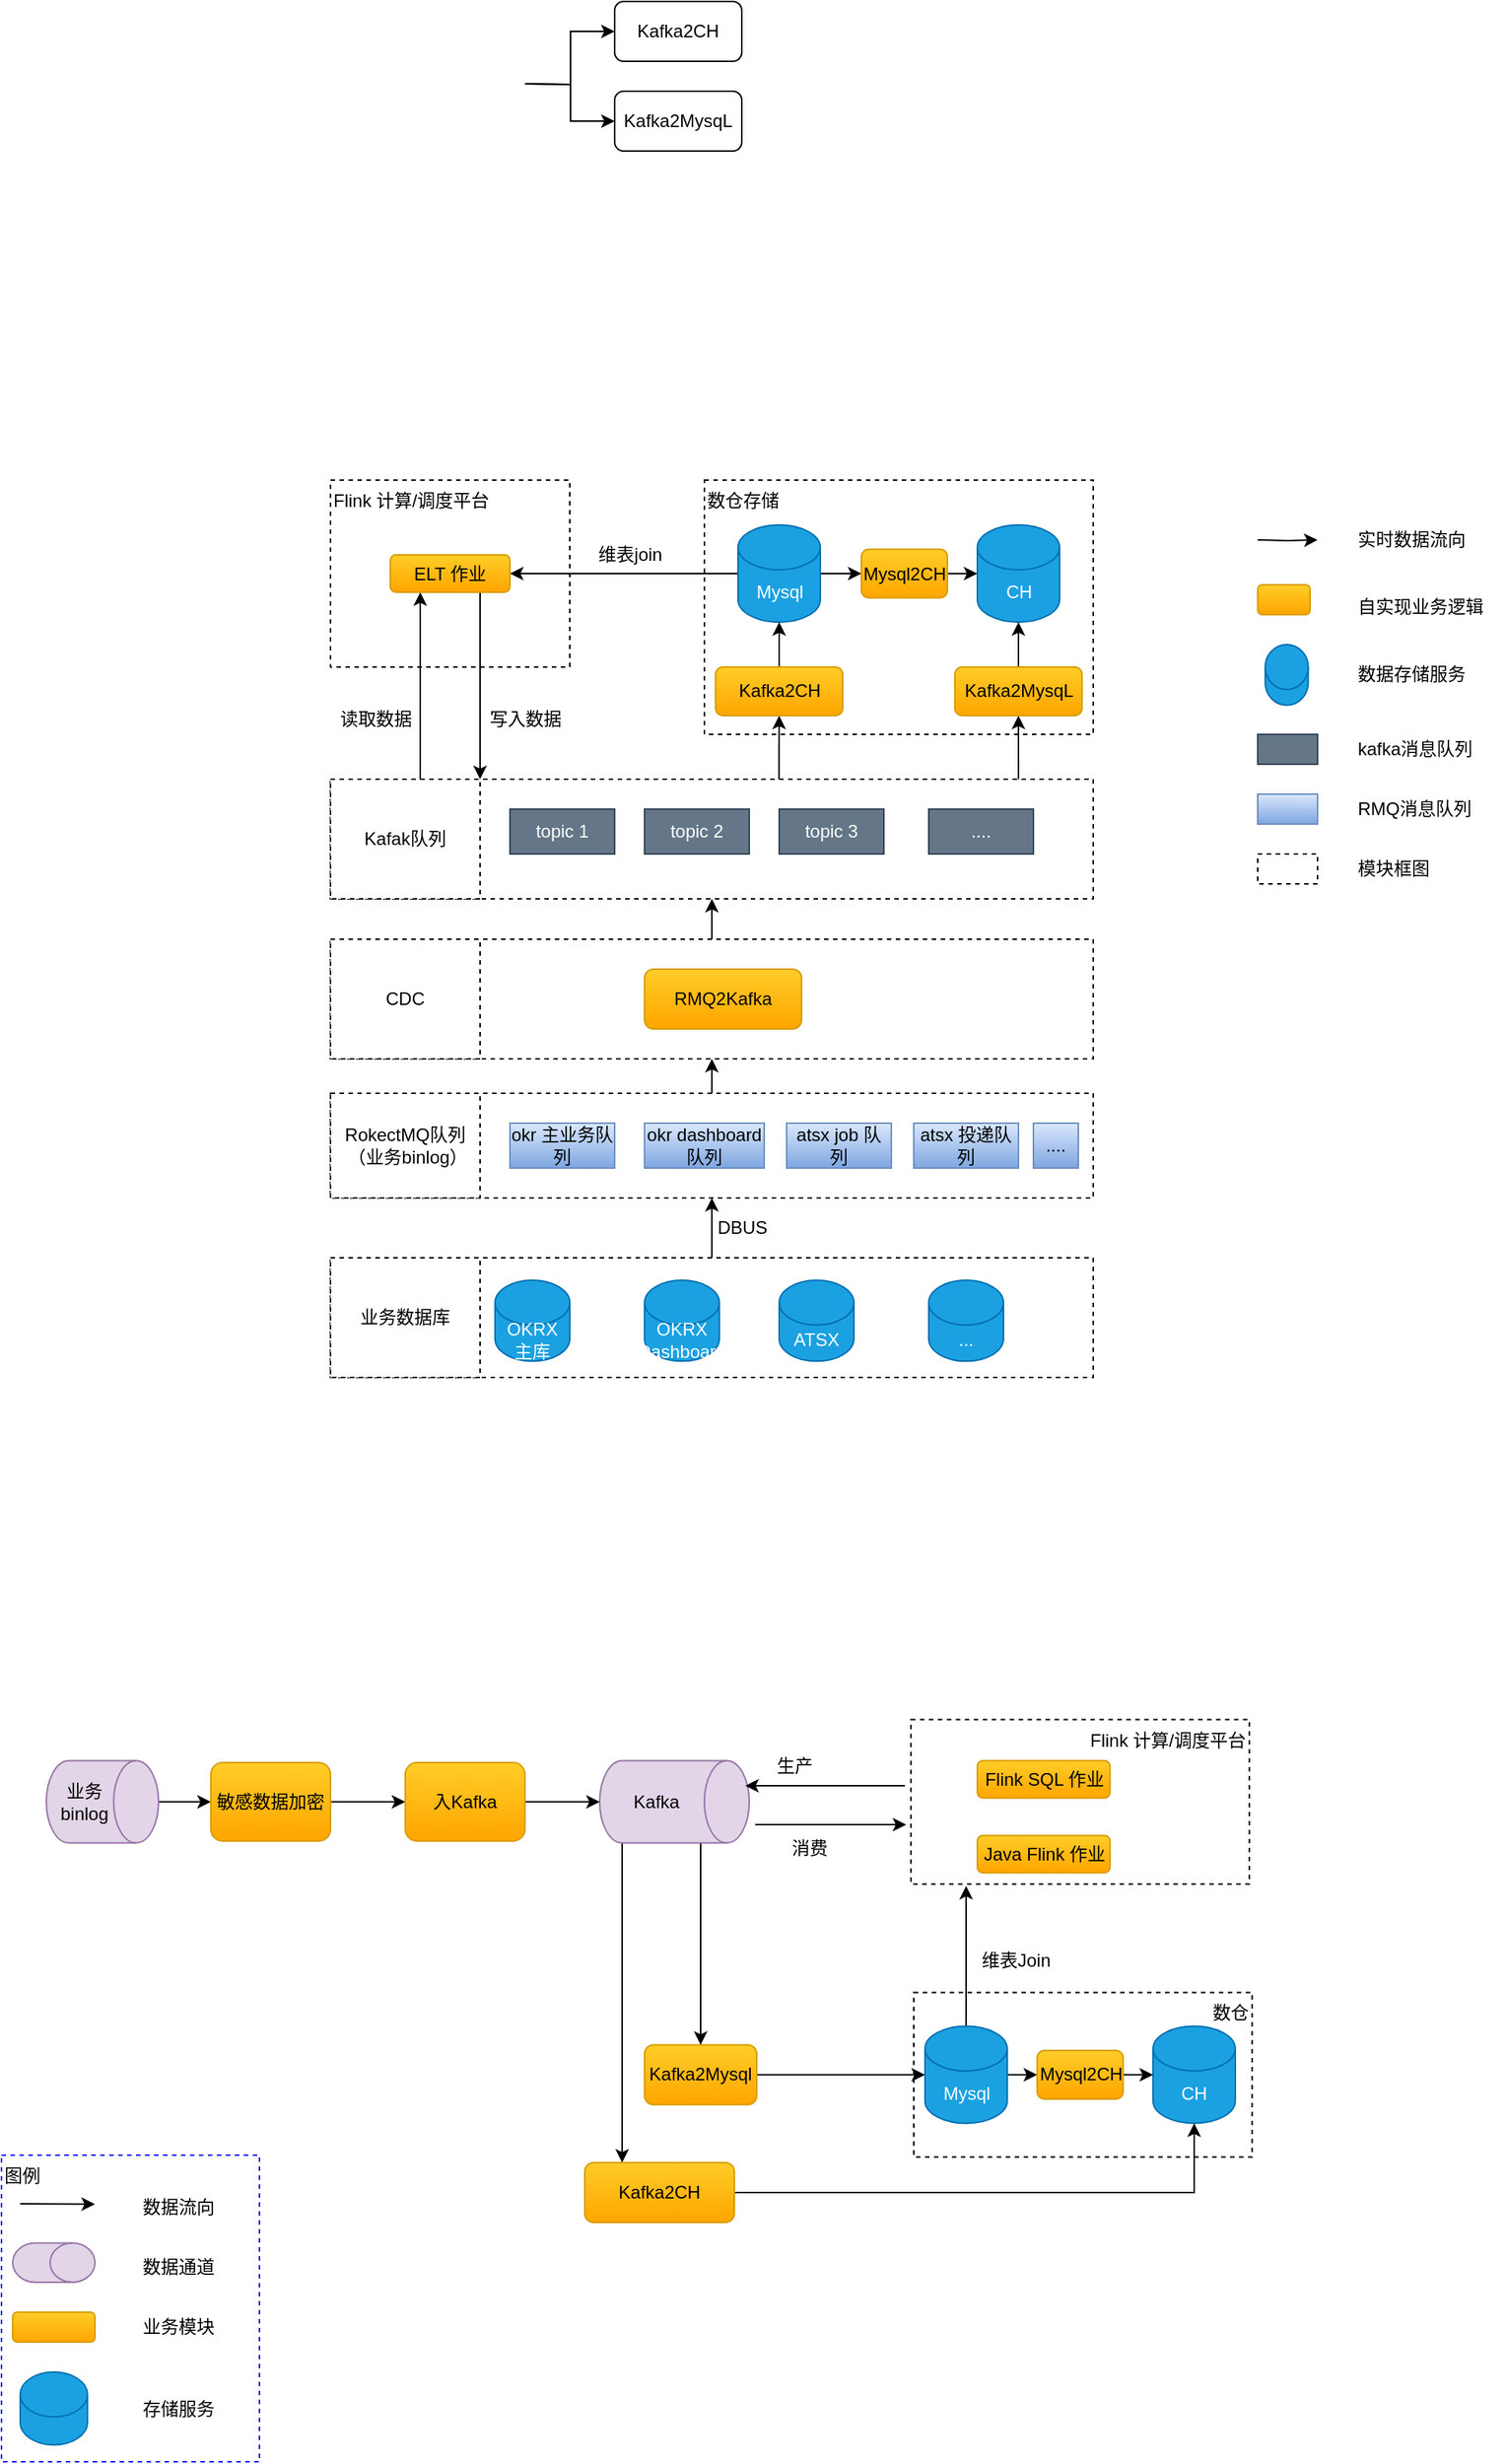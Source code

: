 <mxfile version="14.2.4" type="github">
  <diagram name="Page-1" id="74e2e168-ea6b-b213-b513-2b3c1d86103e">
    <mxGraphModel dx="1426" dy="769" grid="1" gridSize="10" guides="1" tooltips="1" connect="1" arrows="1" fold="1" page="1" pageScale="1" pageWidth="50000" pageHeight="50000" background="#ffffff" math="0" shadow="0">
      <root>
        <mxCell id="0" />
        <mxCell id="1" parent="0" />
        <mxCell id="NLmopnV-vXzY3RXHKh_Q-37" style="edgeStyle=orthogonalEdgeStyle;rounded=0;orthogonalLoop=1;jettySize=auto;html=1;exitX=0.5;exitY=0;exitDx=0;exitDy=0;entryX=0.5;entryY=1;entryDx=0;entryDy=0;strokeWidth=1;" edge="1" parent="1" source="NLmopnV-vXzY3RXHKh_Q-24" target="NLmopnV-vXzY3RXHKh_Q-35">
          <mxGeometry relative="1" as="geometry" />
        </mxCell>
        <mxCell id="NLmopnV-vXzY3RXHKh_Q-24" value="" style="rounded=0;whiteSpace=wrap;html=1;strokeWidth=1;fillColor=none;align=left;dashed=1;" vertex="1" parent="1">
          <mxGeometry x="300" y="1140" width="510" height="80" as="geometry" />
        </mxCell>
        <mxCell id="NLmopnV-vXzY3RXHKh_Q-28" value="业务数据库" style="whiteSpace=wrap;html=1;strokeWidth=1;align=center;dashed=1;" vertex="1" parent="1">
          <mxGeometry x="300" y="1140" width="100" height="80" as="geometry" />
        </mxCell>
        <mxCell id="NLmopnV-vXzY3RXHKh_Q-31" value="OKRX 主库" style="shape=cylinder3;whiteSpace=wrap;html=1;boundedLbl=1;backgroundOutline=1;size=15;strokeWidth=1;fillColor=#1ba1e2;align=center;strokeColor=#006EAF;fontColor=#ffffff;aspect=fixed;" vertex="1" parent="1">
          <mxGeometry x="410" y="1155" width="50" height="54.16" as="geometry" />
        </mxCell>
        <mxCell id="NLmopnV-vXzY3RXHKh_Q-91" style="edgeStyle=orthogonalEdgeStyle;rounded=0;orthogonalLoop=1;jettySize=auto;html=1;exitX=0.5;exitY=0;exitDx=0;exitDy=0;entryX=0.5;entryY=1;entryDx=0;entryDy=0;strokeWidth=1;" edge="1" parent="1" source="NLmopnV-vXzY3RXHKh_Q-35" target="NLmopnV-vXzY3RXHKh_Q-43">
          <mxGeometry relative="1" as="geometry" />
        </mxCell>
        <mxCell id="NLmopnV-vXzY3RXHKh_Q-35" value="" style="rounded=0;whiteSpace=wrap;html=1;strokeWidth=1;fillColor=none;align=left;dashed=1;" vertex="1" parent="1">
          <mxGeometry x="300" y="1030" width="510" height="70" as="geometry" />
        </mxCell>
        <mxCell id="NLmopnV-vXzY3RXHKh_Q-36" value="RokectMQ队列&lt;br&gt;&amp;nbsp;（业务binlog）" style="whiteSpace=wrap;html=1;strokeWidth=1;align=center;dashed=1;" vertex="1" parent="1">
          <mxGeometry x="300" y="1030" width="100" height="70" as="geometry" />
        </mxCell>
        <mxCell id="NLmopnV-vXzY3RXHKh_Q-38" value="DBUS" style="text;html=1;align=center;verticalAlign=middle;resizable=0;points=[];autosize=1;" vertex="1" parent="1">
          <mxGeometry x="550" y="1110" width="50" height="20" as="geometry" />
        </mxCell>
        <mxCell id="NLmopnV-vXzY3RXHKh_Q-40" value="okr 主业务队列" style="rounded=0;whiteSpace=wrap;html=1;strokeWidth=1;fillColor=#dae8fc;align=center;strokeColor=#6c8ebf;gradientColor=#7ea6e0;" vertex="1" parent="1">
          <mxGeometry x="420" y="1050" width="70" height="30" as="geometry" />
        </mxCell>
        <mxCell id="NLmopnV-vXzY3RXHKh_Q-41" value="okr dashboard队列" style="rounded=0;whiteSpace=wrap;html=1;strokeWidth=1;fillColor=#dae8fc;align=center;strokeColor=#6c8ebf;gradientColor=#7ea6e0;" vertex="1" parent="1">
          <mxGeometry x="510" y="1050" width="80" height="30" as="geometry" />
        </mxCell>
        <mxCell id="NLmopnV-vXzY3RXHKh_Q-42" value="atsx job 队列" style="rounded=0;whiteSpace=wrap;html=1;strokeWidth=1;fillColor=#dae8fc;align=center;strokeColor=#6c8ebf;gradientColor=#7ea6e0;" vertex="1" parent="1">
          <mxGeometry x="605" y="1050" width="70" height="30" as="geometry" />
        </mxCell>
        <mxCell id="NLmopnV-vXzY3RXHKh_Q-92" style="edgeStyle=orthogonalEdgeStyle;rounded=0;orthogonalLoop=1;jettySize=auto;html=1;exitX=0.5;exitY=0;exitDx=0;exitDy=0;entryX=0.5;entryY=1;entryDx=0;entryDy=0;strokeWidth=1;" edge="1" parent="1" source="NLmopnV-vXzY3RXHKh_Q-43" target="NLmopnV-vXzY3RXHKh_Q-51">
          <mxGeometry relative="1" as="geometry" />
        </mxCell>
        <mxCell id="NLmopnV-vXzY3RXHKh_Q-43" value="" style="rounded=0;whiteSpace=wrap;html=1;strokeWidth=1;fillColor=none;align=left;dashed=1;" vertex="1" parent="1">
          <mxGeometry x="300" y="927" width="510" height="80" as="geometry" />
        </mxCell>
        <mxCell id="NLmopnV-vXzY3RXHKh_Q-44" value="CDC" style="whiteSpace=wrap;html=1;strokeWidth=1;align=center;dashed=1;" vertex="1" parent="1">
          <mxGeometry x="300" y="927" width="100" height="80" as="geometry" />
        </mxCell>
        <mxCell id="NLmopnV-vXzY3RXHKh_Q-45" value="RMQ2Kafka" style="rounded=1;whiteSpace=wrap;html=1;strokeWidth=1;fillColor=#ffcd28;align=center;strokeColor=#d79b00;gradientColor=#ffa500;" vertex="1" parent="1">
          <mxGeometry x="510" y="947" width="105" height="40" as="geometry" />
        </mxCell>
        <mxCell id="NLmopnV-vXzY3RXHKh_Q-46" value="atsx 投递队列" style="rounded=0;whiteSpace=wrap;html=1;strokeWidth=1;fillColor=#dae8fc;align=center;strokeColor=#6c8ebf;gradientColor=#7ea6e0;" vertex="1" parent="1">
          <mxGeometry x="690" y="1050" width="70" height="30" as="geometry" />
        </mxCell>
        <mxCell id="NLmopnV-vXzY3RXHKh_Q-47" value="...." style="rounded=0;whiteSpace=wrap;html=1;strokeWidth=1;fillColor=#dae8fc;align=center;strokeColor=#6c8ebf;gradientColor=#7ea6e0;" vertex="1" parent="1">
          <mxGeometry x="770" y="1050" width="30" height="30" as="geometry" />
        </mxCell>
        <mxCell id="NLmopnV-vXzY3RXHKh_Q-48" value="ATSX" style="shape=cylinder3;whiteSpace=wrap;html=1;boundedLbl=1;backgroundOutline=1;size=15;strokeWidth=1;fillColor=#1ba1e2;align=center;strokeColor=#006EAF;fontColor=#ffffff;aspect=fixed;" vertex="1" parent="1">
          <mxGeometry x="600" y="1155" width="50" height="54.16" as="geometry" />
        </mxCell>
        <mxCell id="NLmopnV-vXzY3RXHKh_Q-49" value="..." style="shape=cylinder3;whiteSpace=wrap;html=1;boundedLbl=1;backgroundOutline=1;size=15;strokeWidth=1;fillColor=#1ba1e2;align=center;strokeColor=#006EAF;fontColor=#ffffff;aspect=fixed;" vertex="1" parent="1">
          <mxGeometry x="700" y="1155" width="50" height="54.16" as="geometry" />
        </mxCell>
        <mxCell id="NLmopnV-vXzY3RXHKh_Q-50" value="OKRX Dashboard" style="shape=cylinder3;whiteSpace=wrap;html=1;boundedLbl=1;backgroundOutline=1;size=15;strokeWidth=1;fillColor=#1ba1e2;align=center;strokeColor=#006EAF;fontColor=#ffffff;aspect=fixed;" vertex="1" parent="1">
          <mxGeometry x="510" y="1155" width="50" height="54.16" as="geometry" />
        </mxCell>
        <mxCell id="NLmopnV-vXzY3RXHKh_Q-63" style="edgeStyle=orthogonalEdgeStyle;rounded=0;orthogonalLoop=1;jettySize=auto;html=1;exitX=0.902;exitY=0;exitDx=0;exitDy=0;entryX=0.5;entryY=1;entryDx=0;entryDy=0;strokeWidth=1;exitPerimeter=0;" edge="1" parent="1" source="NLmopnV-vXzY3RXHKh_Q-51" target="NLmopnV-vXzY3RXHKh_Q-62">
          <mxGeometry relative="1" as="geometry">
            <mxPoint x="752.98" y="820" as="sourcePoint" />
          </mxGeometry>
        </mxCell>
        <mxCell id="NLmopnV-vXzY3RXHKh_Q-51" value="" style="rounded=0;whiteSpace=wrap;html=1;strokeWidth=1;fillColor=none;align=left;dashed=1;" vertex="1" parent="1">
          <mxGeometry x="300" y="820" width="510" height="80" as="geometry" />
        </mxCell>
        <mxCell id="NLmopnV-vXzY3RXHKh_Q-52" value="Kafak队列" style="whiteSpace=wrap;html=1;strokeWidth=1;align=center;dashed=1;" vertex="1" parent="1">
          <mxGeometry x="300" y="820" width="100" height="80" as="geometry" />
        </mxCell>
        <mxCell id="NLmopnV-vXzY3RXHKh_Q-53" value="topic 1" style="rounded=0;whiteSpace=wrap;html=1;strokeWidth=1;fillColor=#647687;align=center;strokeColor=#314354;fontColor=#ffffff;" vertex="1" parent="1">
          <mxGeometry x="420" y="840" width="70" height="30" as="geometry" />
        </mxCell>
        <mxCell id="NLmopnV-vXzY3RXHKh_Q-54" value="topic 2" style="rounded=0;whiteSpace=wrap;html=1;strokeWidth=1;fillColor=#647687;align=center;strokeColor=#314354;fontColor=#ffffff;" vertex="1" parent="1">
          <mxGeometry x="510" y="840" width="70" height="30" as="geometry" />
        </mxCell>
        <mxCell id="NLmopnV-vXzY3RXHKh_Q-65" style="edgeStyle=orthogonalEdgeStyle;rounded=0;orthogonalLoop=1;jettySize=auto;html=1;entryX=0.5;entryY=1;entryDx=0;entryDy=0;strokeWidth=1;exitX=0.588;exitY=0;exitDx=0;exitDy=0;exitPerimeter=0;" edge="1" parent="1" source="NLmopnV-vXzY3RXHKh_Q-51" target="NLmopnV-vXzY3RXHKh_Q-61">
          <mxGeometry relative="1" as="geometry">
            <mxPoint x="650" y="810" as="sourcePoint" />
          </mxGeometry>
        </mxCell>
        <mxCell id="NLmopnV-vXzY3RXHKh_Q-55" value="topic 3" style="rounded=0;whiteSpace=wrap;html=1;strokeWidth=1;fillColor=#647687;align=center;strokeColor=#314354;fontColor=#ffffff;" vertex="1" parent="1">
          <mxGeometry x="600" y="840" width="70" height="30" as="geometry" />
        </mxCell>
        <mxCell id="NLmopnV-vXzY3RXHKh_Q-56" value="...." style="rounded=0;whiteSpace=wrap;html=1;strokeWidth=1;fillColor=#647687;align=center;strokeColor=#314354;fontColor=#ffffff;" vertex="1" parent="1">
          <mxGeometry x="700" y="840" width="70" height="30" as="geometry" />
        </mxCell>
        <mxCell id="NLmopnV-vXzY3RXHKh_Q-97" style="edgeStyle=orthogonalEdgeStyle;rounded=0;orthogonalLoop=1;jettySize=auto;html=1;exitX=1;exitY=0.5;exitDx=0;exitDy=0;exitPerimeter=0;strokeWidth=1;" edge="1" parent="1" source="NLmopnV-vXzY3RXHKh_Q-57">
          <mxGeometry relative="1" as="geometry">
            <mxPoint x="655" y="682.5" as="targetPoint" />
          </mxGeometry>
        </mxCell>
        <mxCell id="NLmopnV-vXzY3RXHKh_Q-109" style="edgeStyle=orthogonalEdgeStyle;rounded=0;orthogonalLoop=1;jettySize=auto;html=1;exitX=0;exitY=0.5;exitDx=0;exitDy=0;exitPerimeter=0;entryX=1;entryY=0.5;entryDx=0;entryDy=0;strokeWidth=1;" edge="1" parent="1" source="NLmopnV-vXzY3RXHKh_Q-57" target="NLmopnV-vXzY3RXHKh_Q-72">
          <mxGeometry relative="1" as="geometry" />
        </mxCell>
        <mxCell id="NLmopnV-vXzY3RXHKh_Q-57" value="Mysql" style="shape=cylinder3;whiteSpace=wrap;html=1;boundedLbl=1;backgroundOutline=1;size=15;strokeWidth=1;fillColor=#1ba1e2;align=center;strokeColor=#006EAF;fontColor=#ffffff;" vertex="1" parent="1">
          <mxGeometry x="572.5" y="650" width="55" height="65" as="geometry" />
        </mxCell>
        <mxCell id="NLmopnV-vXzY3RXHKh_Q-58" value="CH" style="shape=cylinder3;whiteSpace=wrap;html=1;boundedLbl=1;backgroundOutline=1;size=15;strokeWidth=1;fillColor=#1ba1e2;align=center;strokeColor=#006EAF;fontColor=#ffffff;" vertex="1" parent="1">
          <mxGeometry x="732.5" y="650" width="55" height="65" as="geometry" />
        </mxCell>
        <mxCell id="NLmopnV-vXzY3RXHKh_Q-59" value="Flink 计算/调度平台" style="rounded=0;whiteSpace=wrap;html=1;strokeWidth=1;align=left;fillColor=none;verticalAlign=top;dashed=1;" vertex="1" parent="1">
          <mxGeometry x="300" y="620" width="160" height="125" as="geometry" />
        </mxCell>
        <mxCell id="NLmopnV-vXzY3RXHKh_Q-67" style="edgeStyle=orthogonalEdgeStyle;rounded=0;orthogonalLoop=1;jettySize=auto;html=1;exitX=0.5;exitY=0;exitDx=0;exitDy=0;entryX=0.5;entryY=1;entryDx=0;entryDy=0;entryPerimeter=0;strokeWidth=1;" edge="1" parent="1" source="NLmopnV-vXzY3RXHKh_Q-61" target="NLmopnV-vXzY3RXHKh_Q-57">
          <mxGeometry relative="1" as="geometry" />
        </mxCell>
        <mxCell id="NLmopnV-vXzY3RXHKh_Q-61" value="Kafka2CH" style="rounded=1;whiteSpace=wrap;html=1;strokeWidth=1;fillColor=#ffcd28;align=center;strokeColor=#d79b00;gradientColor=#ffa500;" vertex="1" parent="1">
          <mxGeometry x="557.5" y="745" width="85" height="32.5" as="geometry" />
        </mxCell>
        <mxCell id="NLmopnV-vXzY3RXHKh_Q-68" style="edgeStyle=orthogonalEdgeStyle;rounded=0;orthogonalLoop=1;jettySize=auto;html=1;exitX=0.5;exitY=0;exitDx=0;exitDy=0;entryX=0.5;entryY=1;entryDx=0;entryDy=0;entryPerimeter=0;strokeWidth=1;" edge="1" parent="1" source="NLmopnV-vXzY3RXHKh_Q-62" target="NLmopnV-vXzY3RXHKh_Q-58">
          <mxGeometry relative="1" as="geometry" />
        </mxCell>
        <mxCell id="NLmopnV-vXzY3RXHKh_Q-62" value="Kafka2MysqL" style="rounded=1;whiteSpace=wrap;html=1;strokeWidth=1;fillColor=#ffcd28;align=center;strokeColor=#d79b00;gradientColor=#ffa500;" vertex="1" parent="1">
          <mxGeometry x="717.5" y="745" width="85" height="32.5" as="geometry" />
        </mxCell>
        <mxCell id="NLmopnV-vXzY3RXHKh_Q-96" style="edgeStyle=orthogonalEdgeStyle;rounded=0;orthogonalLoop=1;jettySize=auto;html=1;entryX=0;entryY=0.5;entryDx=0;entryDy=0;entryPerimeter=0;strokeWidth=1;" edge="1" parent="1" source="NLmopnV-vXzY3RXHKh_Q-125" target="NLmopnV-vXzY3RXHKh_Q-58">
          <mxGeometry relative="1" as="geometry">
            <mxPoint x="715" y="682.5" as="sourcePoint" />
          </mxGeometry>
        </mxCell>
        <mxCell id="NLmopnV-vXzY3RXHKh_Q-112" style="edgeStyle=orthogonalEdgeStyle;rounded=0;orthogonalLoop=1;jettySize=auto;html=1;exitX=0.75;exitY=1;exitDx=0;exitDy=0;entryX=1;entryY=0;entryDx=0;entryDy=0;strokeWidth=1;" edge="1" parent="1" source="NLmopnV-vXzY3RXHKh_Q-72" target="NLmopnV-vXzY3RXHKh_Q-52">
          <mxGeometry relative="1" as="geometry" />
        </mxCell>
        <mxCell id="NLmopnV-vXzY3RXHKh_Q-118" style="edgeStyle=orthogonalEdgeStyle;rounded=0;orthogonalLoop=1;jettySize=auto;html=1;exitX=0.25;exitY=1;exitDx=0;exitDy=0;entryX=0.6;entryY=0;entryDx=0;entryDy=0;entryPerimeter=0;strokeWidth=1;endArrow=none;endFill=0;startArrow=classic;startFill=1;" edge="1" parent="1" source="NLmopnV-vXzY3RXHKh_Q-72" target="NLmopnV-vXzY3RXHKh_Q-52">
          <mxGeometry relative="1" as="geometry" />
        </mxCell>
        <mxCell id="NLmopnV-vXzY3RXHKh_Q-72" value="ELT 作业" style="rounded=1;whiteSpace=wrap;html=1;strokeWidth=1;fillColor=#ffcd28;align=center;strokeColor=#d79b00;gradientColor=#ffa500;" vertex="1" parent="1">
          <mxGeometry x="340" y="670" width="80" height="25" as="geometry" />
        </mxCell>
        <mxCell id="NLmopnV-vXzY3RXHKh_Q-88" style="edgeStyle=orthogonalEdgeStyle;rounded=0;orthogonalLoop=1;jettySize=auto;html=1;exitX=1;exitY=0.5;exitDx=0;exitDy=0;entryX=0;entryY=0.5;entryDx=0;entryDy=0;strokeWidth=1;" edge="1" parent="1" target="NLmopnV-vXzY3RXHKh_Q-85">
          <mxGeometry relative="1" as="geometry">
            <mxPoint x="430" y="355" as="sourcePoint" />
          </mxGeometry>
        </mxCell>
        <mxCell id="NLmopnV-vXzY3RXHKh_Q-89" style="edgeStyle=orthogonalEdgeStyle;rounded=0;orthogonalLoop=1;jettySize=auto;html=1;exitX=1;exitY=0.5;exitDx=0;exitDy=0;entryX=0;entryY=0.5;entryDx=0;entryDy=0;strokeWidth=1;" edge="1" parent="1" target="NLmopnV-vXzY3RXHKh_Q-87">
          <mxGeometry relative="1" as="geometry">
            <mxPoint x="430" y="355" as="sourcePoint" />
          </mxGeometry>
        </mxCell>
        <mxCell id="NLmopnV-vXzY3RXHKh_Q-85" value="Kafka2CH" style="rounded=1;whiteSpace=wrap;html=1;strokeWidth=1;fillColor=#ffffff;align=center;" vertex="1" parent="1">
          <mxGeometry x="490" y="300" width="85" height="40" as="geometry" />
        </mxCell>
        <mxCell id="NLmopnV-vXzY3RXHKh_Q-87" value="Kafka2MysqL" style="rounded=1;whiteSpace=wrap;html=1;strokeWidth=1;fillColor=#ffffff;align=center;" vertex="1" parent="1">
          <mxGeometry x="490" y="360" width="85" height="40" as="geometry" />
        </mxCell>
        <mxCell id="NLmopnV-vXzY3RXHKh_Q-98" value="数仓存储" style="rounded=0;whiteSpace=wrap;html=1;strokeWidth=1;fillColor=none;align=left;verticalAlign=top;dashed=1;" vertex="1" parent="1">
          <mxGeometry x="550" y="620" width="260" height="170" as="geometry" />
        </mxCell>
        <mxCell id="NLmopnV-vXzY3RXHKh_Q-115" value="写入数据" style="text;html=1;align=center;verticalAlign=middle;resizable=0;points=[];autosize=1;" vertex="1" parent="1">
          <mxGeometry x="400" y="770" width="60" height="20" as="geometry" />
        </mxCell>
        <mxCell id="NLmopnV-vXzY3RXHKh_Q-116" value="维表join" style="text;html=1;align=center;verticalAlign=middle;resizable=0;points=[];autosize=1;" vertex="1" parent="1">
          <mxGeometry x="470" y="660" width="60" height="20" as="geometry" />
        </mxCell>
        <mxCell id="NLmopnV-vXzY3RXHKh_Q-119" value="读取数据" style="text;html=1;align=center;verticalAlign=middle;resizable=0;points=[];autosize=1;" vertex="1" parent="1">
          <mxGeometry x="300" y="770" width="60" height="20" as="geometry" />
        </mxCell>
        <mxCell id="NLmopnV-vXzY3RXHKh_Q-120" style="edgeStyle=orthogonalEdgeStyle;rounded=0;orthogonalLoop=1;jettySize=auto;html=1;entryX=0.6;entryY=0;entryDx=0;entryDy=0;entryPerimeter=0;strokeWidth=1;endArrow=none;endFill=0;startArrow=classic;startFill=1;" edge="1" parent="1">
          <mxGeometry relative="1" as="geometry">
            <mxPoint x="960" y="660" as="sourcePoint" />
            <mxPoint x="920" y="660" as="targetPoint" />
          </mxGeometry>
        </mxCell>
        <mxCell id="NLmopnV-vXzY3RXHKh_Q-121" value="实时数据流向" style="text;html=1;align=left;verticalAlign=middle;resizable=0;points=[];autosize=1;" vertex="1" parent="1">
          <mxGeometry x="985" y="650" width="90" height="20" as="geometry" />
        </mxCell>
        <mxCell id="NLmopnV-vXzY3RXHKh_Q-124" value="" style="rounded=1;whiteSpace=wrap;html=1;strokeWidth=1;fillColor=#ffcd28;align=center;strokeColor=#d79b00;gradientColor=#ffa500;" vertex="1" parent="1">
          <mxGeometry x="920" y="690" width="35" height="20" as="geometry" />
        </mxCell>
        <mxCell id="NLmopnV-vXzY3RXHKh_Q-125" value="Mysql2CH" style="rounded=1;whiteSpace=wrap;html=1;strokeWidth=1;fillColor=#ffcd28;align=center;strokeColor=#d79b00;gradientColor=#ffa500;" vertex="1" parent="1">
          <mxGeometry x="655" y="666.25" width="57.5" height="32.5" as="geometry" />
        </mxCell>
        <mxCell id="NLmopnV-vXzY3RXHKh_Q-127" value="自实现业务逻辑" style="text;html=1;align=left;verticalAlign=middle;resizable=0;points=[];autosize=1;" vertex="1" parent="1">
          <mxGeometry x="985" y="695" width="100" height="20" as="geometry" />
        </mxCell>
        <mxCell id="NLmopnV-vXzY3RXHKh_Q-128" value="" style="shape=cylinder3;whiteSpace=wrap;html=1;boundedLbl=1;backgroundOutline=1;size=15;strokeWidth=1;fillColor=#1ba1e2;align=center;strokeColor=#006EAF;fontColor=#ffffff;" vertex="1" parent="1">
          <mxGeometry x="925" y="730" width="28.75" height="40.5" as="geometry" />
        </mxCell>
        <mxCell id="NLmopnV-vXzY3RXHKh_Q-129" value="数据存储服务" style="text;html=1;align=left;verticalAlign=middle;resizable=0;points=[];autosize=1;" vertex="1" parent="1">
          <mxGeometry x="985" y="740.25" width="90" height="20" as="geometry" />
        </mxCell>
        <mxCell id="NLmopnV-vXzY3RXHKh_Q-130" value="" style="rounded=0;whiteSpace=wrap;html=1;strokeWidth=1;fillColor=#647687;align=center;strokeColor=#314354;fontColor=#ffffff;" vertex="1" parent="1">
          <mxGeometry x="920" y="790" width="40" height="20" as="geometry" />
        </mxCell>
        <mxCell id="NLmopnV-vXzY3RXHKh_Q-132" value="kafka消息队列" style="text;html=1;align=left;verticalAlign=middle;resizable=0;points=[];autosize=1;" vertex="1" parent="1">
          <mxGeometry x="985" y="790" width="90" height="20" as="geometry" />
        </mxCell>
        <mxCell id="NLmopnV-vXzY3RXHKh_Q-138" value="" style="rounded=0;whiteSpace=wrap;html=1;strokeWidth=1;fillColor=#dae8fc;align=center;strokeColor=#6c8ebf;gradientColor=#7ea6e0;" vertex="1" parent="1">
          <mxGeometry x="920" y="830" width="40" height="20" as="geometry" />
        </mxCell>
        <mxCell id="NLmopnV-vXzY3RXHKh_Q-139" value="RMQ消息队列" style="text;html=1;align=left;verticalAlign=middle;resizable=0;points=[];autosize=1;" vertex="1" parent="1">
          <mxGeometry x="985" y="830" width="90" height="20" as="geometry" />
        </mxCell>
        <mxCell id="NLmopnV-vXzY3RXHKh_Q-142" value="" style="rounded=0;whiteSpace=wrap;html=1;strokeWidth=1;fillColor=none;align=left;dashed=1;" vertex="1" parent="1">
          <mxGeometry x="920" y="870" width="40" height="20" as="geometry" />
        </mxCell>
        <mxCell id="NLmopnV-vXzY3RXHKh_Q-143" value="模块框图" style="text;html=1;align=left;verticalAlign=middle;resizable=0;points=[];autosize=1;" vertex="1" parent="1">
          <mxGeometry x="985" y="870" width="60" height="20" as="geometry" />
        </mxCell>
        <mxCell id="NLmopnV-vXzY3RXHKh_Q-144" style="edgeStyle=orthogonalEdgeStyle;rounded=0;orthogonalLoop=1;jettySize=auto;html=1;exitX=1;exitY=0.5;exitDx=0;exitDy=0;exitPerimeter=0;strokeWidth=1;" edge="1" parent="1" source="NLmopnV-vXzY3RXHKh_Q-145">
          <mxGeometry relative="1" as="geometry">
            <mxPoint x="772.5" y="1686.25" as="targetPoint" />
          </mxGeometry>
        </mxCell>
        <mxCell id="NLmopnV-vXzY3RXHKh_Q-189" style="edgeStyle=orthogonalEdgeStyle;rounded=0;orthogonalLoop=1;jettySize=auto;html=1;exitX=0.5;exitY=0;exitDx=0;exitDy=0;exitPerimeter=0;startArrow=none;startFill=0;endArrow=classic;endFill=1;strokeWidth=1;entryX=0.163;entryY=1.011;entryDx=0;entryDy=0;entryPerimeter=0;" edge="1" parent="1" source="NLmopnV-vXzY3RXHKh_Q-145" target="NLmopnV-vXzY3RXHKh_Q-223">
          <mxGeometry relative="1" as="geometry">
            <mxPoint x="725" y="1580" as="targetPoint" />
          </mxGeometry>
        </mxCell>
        <mxCell id="NLmopnV-vXzY3RXHKh_Q-145" value="Mysql" style="shape=cylinder3;whiteSpace=wrap;html=1;boundedLbl=1;backgroundOutline=1;size=15;strokeWidth=1;fillColor=#1ba1e2;align=center;strokeColor=#006EAF;fontColor=#ffffff;" vertex="1" parent="1">
          <mxGeometry x="697.5" y="1653.75" width="55" height="65" as="geometry" />
        </mxCell>
        <mxCell id="NLmopnV-vXzY3RXHKh_Q-146" value="CH" style="shape=cylinder3;whiteSpace=wrap;html=1;boundedLbl=1;backgroundOutline=1;size=15;strokeWidth=1;fillColor=#1ba1e2;align=center;strokeColor=#006EAF;fontColor=#ffffff;" vertex="1" parent="1">
          <mxGeometry x="850" y="1653.75" width="55" height="65" as="geometry" />
        </mxCell>
        <mxCell id="NLmopnV-vXzY3RXHKh_Q-151" style="edgeStyle=orthogonalEdgeStyle;rounded=0;orthogonalLoop=1;jettySize=auto;html=1;entryX=0;entryY=0.5;entryDx=0;entryDy=0;entryPerimeter=0;strokeWidth=1;" edge="1" parent="1" source="NLmopnV-vXzY3RXHKh_Q-153" target="NLmopnV-vXzY3RXHKh_Q-146">
          <mxGeometry relative="1" as="geometry">
            <mxPoint x="832.5" y="1686.25" as="sourcePoint" />
          </mxGeometry>
        </mxCell>
        <mxCell id="NLmopnV-vXzY3RXHKh_Q-152" value="数仓" style="rounded=0;whiteSpace=wrap;html=1;strokeWidth=1;fillColor=none;align=right;verticalAlign=top;dashed=1;" vertex="1" parent="1">
          <mxGeometry x="690" y="1631.25" width="226.25" height="110" as="geometry" />
        </mxCell>
        <mxCell id="NLmopnV-vXzY3RXHKh_Q-153" value="Mysql2CH" style="rounded=1;whiteSpace=wrap;html=1;strokeWidth=1;fillColor=#ffcd28;align=center;strokeColor=#d79b00;gradientColor=#ffa500;" vertex="1" parent="1">
          <mxGeometry x="772.5" y="1670" width="57.5" height="32.5" as="geometry" />
        </mxCell>
        <mxCell id="NLmopnV-vXzY3RXHKh_Q-202" style="edgeStyle=orthogonalEdgeStyle;rounded=0;orthogonalLoop=1;jettySize=auto;html=1;exitX=1;exitY=0.5;exitDx=0;exitDy=0;startArrow=none;startFill=0;endArrow=classic;endFill=1;strokeWidth=1;" edge="1" parent="1" source="NLmopnV-vXzY3RXHKh_Q-157" target="NLmopnV-vXzY3RXHKh_Q-145">
          <mxGeometry relative="1" as="geometry" />
        </mxCell>
        <mxCell id="NLmopnV-vXzY3RXHKh_Q-157" value="Kafka2Mysql" style="rounded=1;whiteSpace=wrap;html=1;strokeWidth=1;fillColor=#ffcd28;align=center;strokeColor=#d79b00;gradientColor=#ffa500;" vertex="1" parent="1">
          <mxGeometry x="510" y="1666.25" width="75" height="40" as="geometry" />
        </mxCell>
        <mxCell id="NLmopnV-vXzY3RXHKh_Q-173" style="edgeStyle=orthogonalEdgeStyle;rounded=0;orthogonalLoop=1;jettySize=auto;html=1;entryX=-0.014;entryY=0.639;entryDx=0;entryDy=0;startArrow=none;startFill=0;endArrow=classic;endFill=1;strokeWidth=1;exitX=0.777;exitY=-0.04;exitDx=0;exitDy=0;exitPerimeter=0;entryPerimeter=0;" edge="1" parent="1" source="NLmopnV-vXzY3RXHKh_Q-163" target="NLmopnV-vXzY3RXHKh_Q-223">
          <mxGeometry relative="1" as="geometry">
            <mxPoint x="569" y="1519" as="sourcePoint" />
            <mxPoint x="670" y="1519.375" as="targetPoint" />
          </mxGeometry>
        </mxCell>
        <mxCell id="NLmopnV-vXzY3RXHKh_Q-200" style="edgeStyle=orthogonalEdgeStyle;rounded=0;orthogonalLoop=1;jettySize=auto;html=1;exitX=1;exitY=0;exitDx=0;exitDy=32.5;exitPerimeter=0;startArrow=none;startFill=0;endArrow=classic;endFill=1;strokeWidth=1;" edge="1" parent="1" source="NLmopnV-vXzY3RXHKh_Q-163" target="NLmopnV-vXzY3RXHKh_Q-157">
          <mxGeometry relative="1" as="geometry" />
        </mxCell>
        <mxCell id="NLmopnV-vXzY3RXHKh_Q-201" style="edgeStyle=orthogonalEdgeStyle;rounded=0;orthogonalLoop=1;jettySize=auto;html=1;exitX=1;exitY=1;exitDx=0;exitDy=-15;exitPerimeter=0;entryX=0.25;entryY=0;entryDx=0;entryDy=0;startArrow=none;startFill=0;endArrow=classic;endFill=1;strokeWidth=1;" edge="1" parent="1" source="NLmopnV-vXzY3RXHKh_Q-163" target="NLmopnV-vXzY3RXHKh_Q-191">
          <mxGeometry relative="1" as="geometry" />
        </mxCell>
        <mxCell id="NLmopnV-vXzY3RXHKh_Q-163" value="Kafka" style="shape=cylinder3;whiteSpace=wrap;html=1;boundedLbl=1;backgroundOutline=1;size=15;strokeColor=#9673a6;strokeWidth=1;fillColor=#e1d5e7;align=center;direction=south;" vertex="1" parent="1">
          <mxGeometry x="480" y="1476.25" width="100" height="55" as="geometry" />
        </mxCell>
        <mxCell id="NLmopnV-vXzY3RXHKh_Q-187" style="edgeStyle=orthogonalEdgeStyle;rounded=0;orthogonalLoop=1;jettySize=auto;html=1;exitX=-0.018;exitY=0.402;exitDx=0;exitDy=0;entryX=0.305;entryY=0.027;entryDx=0;entryDy=0;entryPerimeter=0;startArrow=none;startFill=0;endArrow=classic;endFill=1;strokeWidth=1;exitPerimeter=0;" edge="1" parent="1" source="NLmopnV-vXzY3RXHKh_Q-223" target="NLmopnV-vXzY3RXHKh_Q-163">
          <mxGeometry relative="1" as="geometry">
            <mxPoint x="670" y="1493.125" as="sourcePoint" />
          </mxGeometry>
        </mxCell>
        <mxCell id="NLmopnV-vXzY3RXHKh_Q-174" value="消费" style="text;html=1;align=center;verticalAlign=middle;resizable=0;points=[];autosize=1;" vertex="1" parent="1">
          <mxGeometry x="600" y="1525" width="40" height="20" as="geometry" />
        </mxCell>
        <mxCell id="NLmopnV-vXzY3RXHKh_Q-176" value="生产" style="text;html=1;align=center;verticalAlign=middle;resizable=0;points=[];autosize=1;" vertex="1" parent="1">
          <mxGeometry x="590" y="1470" width="40" height="20" as="geometry" />
        </mxCell>
        <mxCell id="NLmopnV-vXzY3RXHKh_Q-181" style="edgeStyle=orthogonalEdgeStyle;rounded=0;orthogonalLoop=1;jettySize=auto;html=1;exitX=0.5;exitY=0;exitDx=0;exitDy=0;exitPerimeter=0;entryX=0;entryY=0.5;entryDx=0;entryDy=0;startArrow=none;startFill=0;endArrow=classic;endFill=1;strokeWidth=1;" edge="1" parent="1" source="NLmopnV-vXzY3RXHKh_Q-177" target="NLmopnV-vXzY3RXHKh_Q-179">
          <mxGeometry relative="1" as="geometry" />
        </mxCell>
        <mxCell id="NLmopnV-vXzY3RXHKh_Q-177" value="业务binlog" style="shape=cylinder3;whiteSpace=wrap;html=1;boundedLbl=1;backgroundOutline=1;size=15;strokeColor=#9673a6;strokeWidth=1;fillColor=#e1d5e7;align=center;direction=south;" vertex="1" parent="1">
          <mxGeometry x="110" y="1476.25" width="75" height="55" as="geometry" />
        </mxCell>
        <mxCell id="NLmopnV-vXzY3RXHKh_Q-222" style="edgeStyle=orthogonalEdgeStyle;rounded=0;orthogonalLoop=1;jettySize=auto;html=1;exitX=1;exitY=0.5;exitDx=0;exitDy=0;entryX=0;entryY=0.5;entryDx=0;entryDy=0;startArrow=none;startFill=0;endArrow=classic;endFill=1;strokeWidth=1;" edge="1" parent="1" source="NLmopnV-vXzY3RXHKh_Q-179" target="NLmopnV-vXzY3RXHKh_Q-218">
          <mxGeometry relative="1" as="geometry" />
        </mxCell>
        <mxCell id="NLmopnV-vXzY3RXHKh_Q-179" value="敏感数据加密" style="rounded=1;whiteSpace=wrap;html=1;strokeWidth=1;fillColor=#ffcd28;align=center;strokeColor=#d79b00;gradientColor=#ffa500;" vertex="1" parent="1">
          <mxGeometry x="220" y="1477.5" width="80" height="52.5" as="geometry" />
        </mxCell>
        <mxCell id="NLmopnV-vXzY3RXHKh_Q-192" style="edgeStyle=orthogonalEdgeStyle;rounded=0;orthogonalLoop=1;jettySize=auto;html=1;exitX=1;exitY=0.5;exitDx=0;exitDy=0;startArrow=none;startFill=0;endArrow=classic;endFill=1;strokeWidth=1;entryX=0.5;entryY=1;entryDx=0;entryDy=0;entryPerimeter=0;" edge="1" parent="1" source="NLmopnV-vXzY3RXHKh_Q-191" target="NLmopnV-vXzY3RXHKh_Q-146">
          <mxGeometry relative="1" as="geometry">
            <mxPoint x="740" y="1765" as="targetPoint" />
          </mxGeometry>
        </mxCell>
        <mxCell id="NLmopnV-vXzY3RXHKh_Q-191" value="Kafka2CH" style="rounded=1;whiteSpace=wrap;html=1;strokeWidth=1;fillColor=#ffcd28;align=center;strokeColor=#d79b00;gradientColor=#ffa500;" vertex="1" parent="1">
          <mxGeometry x="470" y="1745" width="100" height="40" as="geometry" />
        </mxCell>
        <mxCell id="NLmopnV-vXzY3RXHKh_Q-204" value="维表Join" style="text;html=1;align=center;verticalAlign=middle;resizable=0;points=[];autosize=1;" vertex="1" parent="1">
          <mxGeometry x="727.5" y="1600" width="60" height="20" as="geometry" />
        </mxCell>
        <mxCell id="NLmopnV-vXzY3RXHKh_Q-205" value="图例" style="rounded=0;whiteSpace=wrap;html=1;dashed=1;strokeColor=#0000FF;strokeWidth=1;fillColor=none;align=left;verticalAlign=top;" vertex="1" parent="1">
          <mxGeometry x="80" y="1740" width="172.5" height="205" as="geometry" />
        </mxCell>
        <mxCell id="NLmopnV-vXzY3RXHKh_Q-207" value="数据流向" style="text;html=1;align=center;verticalAlign=middle;resizable=0;points=[];autosize=1;" vertex="1" parent="1">
          <mxGeometry x="167.5" y="1765" width="60" height="20" as="geometry" />
        </mxCell>
        <mxCell id="NLmopnV-vXzY3RXHKh_Q-208" value="" style="shape=cylinder3;whiteSpace=wrap;html=1;boundedLbl=1;backgroundOutline=1;size=15;strokeColor=#9673a6;strokeWidth=1;fillColor=#e1d5e7;align=center;direction=south;" vertex="1" parent="1">
          <mxGeometry x="87.5" y="1798.75" width="55" height="26.25" as="geometry" />
        </mxCell>
        <mxCell id="NLmopnV-vXzY3RXHKh_Q-211" value="数据通道" style="text;html=1;align=center;verticalAlign=middle;resizable=0;points=[];autosize=1;" vertex="1" parent="1">
          <mxGeometry x="167.5" y="1805" width="60" height="20" as="geometry" />
        </mxCell>
        <mxCell id="NLmopnV-vXzY3RXHKh_Q-212" value="" style="endArrow=classic;html=1;strokeWidth=1;" edge="1" parent="1">
          <mxGeometry width="50" height="50" relative="1" as="geometry">
            <mxPoint x="92.5" y="1772.5" as="sourcePoint" />
            <mxPoint x="142.5" y="1772.75" as="targetPoint" />
          </mxGeometry>
        </mxCell>
        <mxCell id="NLmopnV-vXzY3RXHKh_Q-213" value="" style="rounded=1;whiteSpace=wrap;html=1;strokeWidth=1;fillColor=#ffcd28;align=center;strokeColor=#d79b00;gradientColor=#ffa500;" vertex="1" parent="1">
          <mxGeometry x="87.5" y="1845" width="55" height="20" as="geometry" />
        </mxCell>
        <mxCell id="NLmopnV-vXzY3RXHKh_Q-214" value="业务模块" style="text;html=1;align=center;verticalAlign=middle;resizable=0;points=[];autosize=1;" vertex="1" parent="1">
          <mxGeometry x="167.5" y="1845" width="60" height="20" as="geometry" />
        </mxCell>
        <mxCell id="NLmopnV-vXzY3RXHKh_Q-215" value="" style="shape=cylinder3;whiteSpace=wrap;html=1;boundedLbl=1;backgroundOutline=1;size=15;strokeWidth=1;fillColor=#1ba1e2;align=center;strokeColor=#006EAF;fontColor=#ffffff;" vertex="1" parent="1">
          <mxGeometry x="92.5" y="1885" width="45" height="48.75" as="geometry" />
        </mxCell>
        <mxCell id="NLmopnV-vXzY3RXHKh_Q-216" value="存储服务" style="text;html=1;align=center;verticalAlign=middle;resizable=0;points=[];autosize=1;" vertex="1" parent="1">
          <mxGeometry x="167.5" y="1900" width="60" height="20" as="geometry" />
        </mxCell>
        <mxCell id="NLmopnV-vXzY3RXHKh_Q-221" style="edgeStyle=orthogonalEdgeStyle;rounded=0;orthogonalLoop=1;jettySize=auto;html=1;exitX=1;exitY=0.5;exitDx=0;exitDy=0;entryX=0.5;entryY=1;entryDx=0;entryDy=0;entryPerimeter=0;startArrow=none;startFill=0;endArrow=classic;endFill=1;strokeWidth=1;" edge="1" parent="1" source="NLmopnV-vXzY3RXHKh_Q-218" target="NLmopnV-vXzY3RXHKh_Q-163">
          <mxGeometry relative="1" as="geometry" />
        </mxCell>
        <mxCell id="NLmopnV-vXzY3RXHKh_Q-218" value="入Kafka" style="rounded=1;whiteSpace=wrap;html=1;strokeWidth=1;fillColor=#ffcd28;align=center;strokeColor=#d79b00;gradientColor=#ffa500;" vertex="1" parent="1">
          <mxGeometry x="350" y="1477.5" width="80" height="52.5" as="geometry" />
        </mxCell>
        <mxCell id="NLmopnV-vXzY3RXHKh_Q-223" value="Flink 计算/调度平台" style="rounded=0;whiteSpace=wrap;html=1;strokeWidth=1;fillColor=none;align=right;verticalAlign=top;dashed=1;" vertex="1" parent="1">
          <mxGeometry x="688.13" y="1448.75" width="226.25" height="110" as="geometry" />
        </mxCell>
        <mxCell id="NLmopnV-vXzY3RXHKh_Q-224" value="Flink SQL 作业" style="rounded=1;whiteSpace=wrap;html=1;strokeWidth=1;fillColor=#ffcd28;align=center;strokeColor=#d79b00;gradientColor=#ffa500;" vertex="1" parent="1">
          <mxGeometry x="732.5" y="1476.25" width="88.75" height="25" as="geometry" />
        </mxCell>
        <mxCell id="NLmopnV-vXzY3RXHKh_Q-225" value="Java Flink 作业" style="rounded=1;whiteSpace=wrap;html=1;strokeWidth=1;fillColor=#ffcd28;align=center;strokeColor=#d79b00;gradientColor=#ffa500;" vertex="1" parent="1">
          <mxGeometry x="732.5" y="1526.25" width="88.75" height="25" as="geometry" />
        </mxCell>
      </root>
    </mxGraphModel>
  </diagram>
</mxfile>

